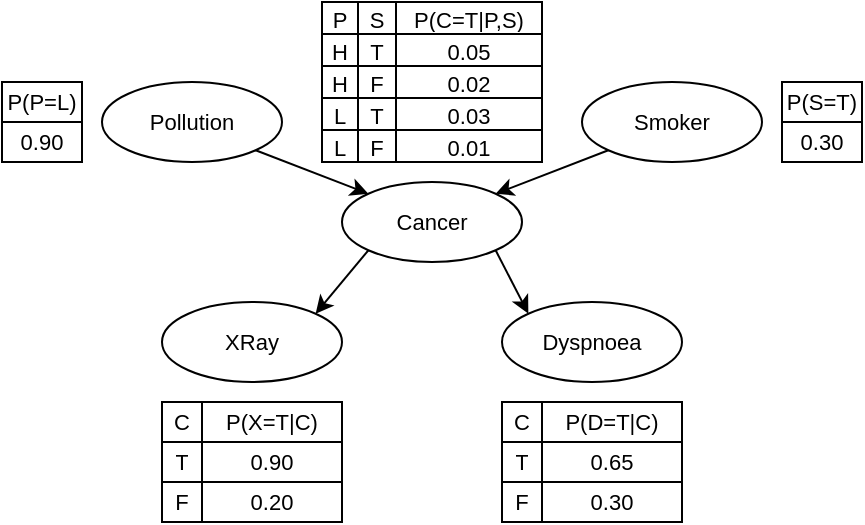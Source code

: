 <mxfile version="26.0.3">
  <diagram name="Page-1" id="vk3FCZa8qpydm1qLOxvx">
    <mxGraphModel dx="981" dy="559" grid="1" gridSize="10" guides="1" tooltips="1" connect="1" arrows="1" fold="1" page="1" pageScale="1" pageWidth="850" pageHeight="1100" math="0" shadow="0">
      <root>
        <mxCell id="0" />
        <mxCell id="1" parent="0" />
        <mxCell id="VUqLvzfOgISOAL3P8d6s-145" value="Pollution" style="ellipse;whiteSpace=wrap;html=1;fontFamily=Helvetica;fontSize=11;fontColor=default;labelBackgroundColor=default;" vertex="1" parent="1">
          <mxGeometry x="180" y="90" width="90" height="40" as="geometry" />
        </mxCell>
        <mxCell id="VUqLvzfOgISOAL3P8d6s-146" value="Smoker" style="ellipse;whiteSpace=wrap;html=1;fontFamily=Helvetica;fontSize=11;fontColor=default;labelBackgroundColor=default;" vertex="1" parent="1">
          <mxGeometry x="420" y="90" width="90" height="40" as="geometry" />
        </mxCell>
        <mxCell id="VUqLvzfOgISOAL3P8d6s-147" value="Cancer" style="ellipse;whiteSpace=wrap;html=1;fontFamily=Helvetica;fontSize=11;fontColor=default;labelBackgroundColor=default;" vertex="1" parent="1">
          <mxGeometry x="300" y="140" width="90" height="40" as="geometry" />
        </mxCell>
        <mxCell id="VUqLvzfOgISOAL3P8d6s-148" value="XRay" style="ellipse;whiteSpace=wrap;html=1;fontFamily=Helvetica;fontSize=11;fontColor=default;labelBackgroundColor=default;" vertex="1" parent="1">
          <mxGeometry x="210" y="200" width="90" height="40" as="geometry" />
        </mxCell>
        <mxCell id="VUqLvzfOgISOAL3P8d6s-149" value="Dyspnoea" style="ellipse;whiteSpace=wrap;html=1;fontFamily=Helvetica;fontSize=11;fontColor=default;labelBackgroundColor=default;" vertex="1" parent="1">
          <mxGeometry x="380" y="200" width="90" height="40" as="geometry" />
        </mxCell>
        <mxCell id="VUqLvzfOgISOAL3P8d6s-150" value="" style="endArrow=classic;html=1;rounded=0;strokeColor=default;align=center;verticalAlign=middle;fontFamily=Helvetica;fontSize=11;fontColor=default;labelBackgroundColor=default;entryX=0;entryY=0;entryDx=0;entryDy=0;exitX=1;exitY=1;exitDx=0;exitDy=0;" edge="1" parent="1" source="VUqLvzfOgISOAL3P8d6s-145" target="VUqLvzfOgISOAL3P8d6s-147">
          <mxGeometry width="50" height="50" relative="1" as="geometry">
            <mxPoint x="340" y="240" as="sourcePoint" />
            <mxPoint x="390" y="190" as="targetPoint" />
          </mxGeometry>
        </mxCell>
        <mxCell id="VUqLvzfOgISOAL3P8d6s-151" value="" style="endArrow=classic;html=1;rounded=0;strokeColor=default;align=center;verticalAlign=middle;fontFamily=Helvetica;fontSize=11;fontColor=default;labelBackgroundColor=default;exitX=0;exitY=1;exitDx=0;exitDy=0;entryX=1;entryY=0;entryDx=0;entryDy=0;" edge="1" parent="1" source="VUqLvzfOgISOAL3P8d6s-147" target="VUqLvzfOgISOAL3P8d6s-148">
          <mxGeometry width="50" height="50" relative="1" as="geometry">
            <mxPoint x="297" y="124" as="sourcePoint" />
            <mxPoint x="260" y="190" as="targetPoint" />
          </mxGeometry>
        </mxCell>
        <mxCell id="VUqLvzfOgISOAL3P8d6s-153" value="" style="endArrow=classic;html=1;rounded=0;strokeColor=default;align=center;verticalAlign=middle;fontFamily=Helvetica;fontSize=11;fontColor=default;labelBackgroundColor=default;exitX=1;exitY=1;exitDx=0;exitDy=0;entryX=0;entryY=0;entryDx=0;entryDy=0;" edge="1" parent="1" source="VUqLvzfOgISOAL3P8d6s-147" target="VUqLvzfOgISOAL3P8d6s-149">
          <mxGeometry width="50" height="50" relative="1" as="geometry">
            <mxPoint x="323" y="184" as="sourcePoint" />
            <mxPoint x="297" y="216" as="targetPoint" />
          </mxGeometry>
        </mxCell>
        <mxCell id="VUqLvzfOgISOAL3P8d6s-154" value="" style="endArrow=classic;html=1;rounded=0;strokeColor=default;align=center;verticalAlign=middle;fontFamily=Helvetica;fontSize=11;fontColor=default;labelBackgroundColor=default;exitX=0;exitY=1;exitDx=0;exitDy=0;entryX=1;entryY=0;entryDx=0;entryDy=0;" edge="1" parent="1" source="VUqLvzfOgISOAL3P8d6s-146" target="VUqLvzfOgISOAL3P8d6s-147">
          <mxGeometry width="50" height="50" relative="1" as="geometry">
            <mxPoint x="387" y="184" as="sourcePoint" />
            <mxPoint x="403" y="216" as="targetPoint" />
          </mxGeometry>
        </mxCell>
        <mxCell id="VUqLvzfOgISOAL3P8d6s-213" value="" style="shape=table;startSize=0;container=1;collapsible=0;childLayout=tableLayout;fontFamily=Helvetica;fontSize=11;fontColor=default;labelBackgroundColor=default;" vertex="1" parent="1">
          <mxGeometry x="520" y="90" width="40" height="40" as="geometry" />
        </mxCell>
        <mxCell id="VUqLvzfOgISOAL3P8d6s-214" value="" style="shape=tableRow;horizontal=0;startSize=0;swimlaneHead=0;swimlaneBody=0;strokeColor=inherit;top=0;left=0;bottom=0;right=0;collapsible=0;dropTarget=0;fillColor=none;points=[[0,0.5],[1,0.5]];portConstraint=eastwest;fontFamily=Helvetica;fontSize=11;fontColor=default;labelBackgroundColor=default;" vertex="1" parent="VUqLvzfOgISOAL3P8d6s-213">
          <mxGeometry width="40" height="20" as="geometry" />
        </mxCell>
        <mxCell id="VUqLvzfOgISOAL3P8d6s-215" value="P(S=T)" style="shape=partialRectangle;html=1;whiteSpace=wrap;connectable=0;strokeColor=inherit;overflow=hidden;fillColor=none;top=0;left=0;bottom=0;right=0;pointerEvents=1;fontFamily=Helvetica;fontSize=11;fontColor=default;labelBackgroundColor=default;" vertex="1" parent="VUqLvzfOgISOAL3P8d6s-214">
          <mxGeometry width="40" height="20" as="geometry">
            <mxRectangle width="40" height="20" as="alternateBounds" />
          </mxGeometry>
        </mxCell>
        <mxCell id="VUqLvzfOgISOAL3P8d6s-216" value="" style="shape=tableRow;horizontal=0;startSize=0;swimlaneHead=0;swimlaneBody=0;strokeColor=inherit;top=0;left=0;bottom=0;right=0;collapsible=0;dropTarget=0;fillColor=none;points=[[0,0.5],[1,0.5]];portConstraint=eastwest;fontFamily=Helvetica;fontSize=11;fontColor=default;labelBackgroundColor=default;" vertex="1" parent="VUqLvzfOgISOAL3P8d6s-213">
          <mxGeometry y="20" width="40" height="20" as="geometry" />
        </mxCell>
        <mxCell id="VUqLvzfOgISOAL3P8d6s-217" value="0.30" style="shape=partialRectangle;html=1;whiteSpace=wrap;connectable=0;strokeColor=inherit;overflow=hidden;fillColor=none;top=0;left=0;bottom=0;right=0;pointerEvents=1;fontFamily=Helvetica;fontSize=11;fontColor=default;labelBackgroundColor=default;" vertex="1" parent="VUqLvzfOgISOAL3P8d6s-216">
          <mxGeometry width="40" height="20" as="geometry">
            <mxRectangle width="40" height="20" as="alternateBounds" />
          </mxGeometry>
        </mxCell>
        <mxCell id="VUqLvzfOgISOAL3P8d6s-223" value="" style="shape=table;startSize=0;container=1;collapsible=0;childLayout=tableLayout;fontFamily=Helvetica;fontSize=11;fontColor=default;labelBackgroundColor=default;" vertex="1" parent="1">
          <mxGeometry x="380" y="250" width="90" height="60" as="geometry" />
        </mxCell>
        <mxCell id="VUqLvzfOgISOAL3P8d6s-224" value="" style="shape=tableRow;horizontal=0;startSize=0;swimlaneHead=0;swimlaneBody=0;strokeColor=inherit;top=0;left=0;bottom=0;right=0;collapsible=0;dropTarget=0;fillColor=none;points=[[0,0.5],[1,0.5]];portConstraint=eastwest;fontFamily=Helvetica;fontSize=11;fontColor=default;labelBackgroundColor=default;" vertex="1" parent="VUqLvzfOgISOAL3P8d6s-223">
          <mxGeometry width="90" height="20" as="geometry" />
        </mxCell>
        <mxCell id="VUqLvzfOgISOAL3P8d6s-225" value="C" style="shape=partialRectangle;html=1;whiteSpace=wrap;connectable=0;strokeColor=inherit;overflow=hidden;fillColor=none;top=0;left=0;bottom=0;right=0;pointerEvents=1;fontFamily=Helvetica;fontSize=11;fontColor=default;labelBackgroundColor=default;" vertex="1" parent="VUqLvzfOgISOAL3P8d6s-224">
          <mxGeometry width="20" height="20" as="geometry">
            <mxRectangle width="20" height="20" as="alternateBounds" />
          </mxGeometry>
        </mxCell>
        <mxCell id="VUqLvzfOgISOAL3P8d6s-226" value="P(D=T|C)" style="shape=partialRectangle;html=1;whiteSpace=wrap;connectable=0;strokeColor=inherit;overflow=hidden;fillColor=none;top=0;left=0;bottom=0;right=0;pointerEvents=1;fontFamily=Helvetica;fontSize=11;fontColor=default;labelBackgroundColor=default;" vertex="1" parent="VUqLvzfOgISOAL3P8d6s-224">
          <mxGeometry x="20" width="70" height="20" as="geometry">
            <mxRectangle width="70" height="20" as="alternateBounds" />
          </mxGeometry>
        </mxCell>
        <mxCell id="VUqLvzfOgISOAL3P8d6s-227" value="" style="shape=tableRow;horizontal=0;startSize=0;swimlaneHead=0;swimlaneBody=0;strokeColor=inherit;top=0;left=0;bottom=0;right=0;collapsible=0;dropTarget=0;fillColor=none;points=[[0,0.5],[1,0.5]];portConstraint=eastwest;fontFamily=Helvetica;fontSize=11;fontColor=default;labelBackgroundColor=default;" vertex="1" parent="VUqLvzfOgISOAL3P8d6s-223">
          <mxGeometry y="20" width="90" height="20" as="geometry" />
        </mxCell>
        <mxCell id="VUqLvzfOgISOAL3P8d6s-228" value="T" style="shape=partialRectangle;html=1;whiteSpace=wrap;connectable=0;strokeColor=inherit;overflow=hidden;fillColor=none;top=0;left=0;bottom=0;right=0;pointerEvents=1;fontFamily=Helvetica;fontSize=11;fontColor=default;labelBackgroundColor=default;" vertex="1" parent="VUqLvzfOgISOAL3P8d6s-227">
          <mxGeometry width="20" height="20" as="geometry">
            <mxRectangle width="20" height="20" as="alternateBounds" />
          </mxGeometry>
        </mxCell>
        <mxCell id="VUqLvzfOgISOAL3P8d6s-229" value="0.65" style="shape=partialRectangle;html=1;whiteSpace=wrap;connectable=0;strokeColor=inherit;overflow=hidden;fillColor=none;top=0;left=0;bottom=0;right=0;pointerEvents=1;fontFamily=Helvetica;fontSize=11;fontColor=default;labelBackgroundColor=default;" vertex="1" parent="VUqLvzfOgISOAL3P8d6s-227">
          <mxGeometry x="20" width="70" height="20" as="geometry">
            <mxRectangle width="70" height="20" as="alternateBounds" />
          </mxGeometry>
        </mxCell>
        <mxCell id="VUqLvzfOgISOAL3P8d6s-230" value="" style="shape=tableRow;horizontal=0;startSize=0;swimlaneHead=0;swimlaneBody=0;strokeColor=inherit;top=0;left=0;bottom=0;right=0;collapsible=0;dropTarget=0;fillColor=none;points=[[0,0.5],[1,0.5]];portConstraint=eastwest;fontFamily=Helvetica;fontSize=11;fontColor=default;labelBackgroundColor=default;" vertex="1" parent="VUqLvzfOgISOAL3P8d6s-223">
          <mxGeometry y="40" width="90" height="20" as="geometry" />
        </mxCell>
        <mxCell id="VUqLvzfOgISOAL3P8d6s-231" value="F" style="shape=partialRectangle;html=1;whiteSpace=wrap;connectable=0;strokeColor=inherit;overflow=hidden;fillColor=none;top=0;left=0;bottom=0;right=0;pointerEvents=1;fontFamily=Helvetica;fontSize=11;fontColor=default;labelBackgroundColor=default;" vertex="1" parent="VUqLvzfOgISOAL3P8d6s-230">
          <mxGeometry width="20" height="20" as="geometry">
            <mxRectangle width="20" height="20" as="alternateBounds" />
          </mxGeometry>
        </mxCell>
        <mxCell id="VUqLvzfOgISOAL3P8d6s-232" value="0.30" style="shape=partialRectangle;html=1;whiteSpace=wrap;connectable=0;strokeColor=inherit;overflow=hidden;fillColor=none;top=0;left=0;bottom=0;right=0;pointerEvents=1;fontFamily=Helvetica;fontSize=11;fontColor=default;labelBackgroundColor=default;" vertex="1" parent="VUqLvzfOgISOAL3P8d6s-230">
          <mxGeometry x="20" width="70" height="20" as="geometry">
            <mxRectangle width="70" height="20" as="alternateBounds" />
          </mxGeometry>
        </mxCell>
        <mxCell id="VUqLvzfOgISOAL3P8d6s-234" value="" style="shape=table;startSize=0;container=1;collapsible=0;childLayout=tableLayout;fontFamily=Helvetica;fontSize=11;fontColor=default;labelBackgroundColor=default;" vertex="1" parent="1">
          <mxGeometry x="210" y="250" width="90" height="60" as="geometry" />
        </mxCell>
        <mxCell id="VUqLvzfOgISOAL3P8d6s-235" value="" style="shape=tableRow;horizontal=0;startSize=0;swimlaneHead=0;swimlaneBody=0;strokeColor=inherit;top=0;left=0;bottom=0;right=0;collapsible=0;dropTarget=0;fillColor=none;points=[[0,0.5],[1,0.5]];portConstraint=eastwest;fontFamily=Helvetica;fontSize=11;fontColor=default;labelBackgroundColor=default;" vertex="1" parent="VUqLvzfOgISOAL3P8d6s-234">
          <mxGeometry width="90" height="20" as="geometry" />
        </mxCell>
        <mxCell id="VUqLvzfOgISOAL3P8d6s-236" value="C" style="shape=partialRectangle;html=1;whiteSpace=wrap;connectable=0;strokeColor=inherit;overflow=hidden;fillColor=none;top=0;left=0;bottom=0;right=0;pointerEvents=1;fontFamily=Helvetica;fontSize=11;fontColor=default;labelBackgroundColor=default;" vertex="1" parent="VUqLvzfOgISOAL3P8d6s-235">
          <mxGeometry width="20" height="20" as="geometry">
            <mxRectangle width="20" height="20" as="alternateBounds" />
          </mxGeometry>
        </mxCell>
        <mxCell id="VUqLvzfOgISOAL3P8d6s-237" value="P(X=T|C)" style="shape=partialRectangle;html=1;whiteSpace=wrap;connectable=0;strokeColor=inherit;overflow=hidden;fillColor=none;top=0;left=0;bottom=0;right=0;pointerEvents=1;fontFamily=Helvetica;fontSize=11;fontColor=default;labelBackgroundColor=default;" vertex="1" parent="VUqLvzfOgISOAL3P8d6s-235">
          <mxGeometry x="20" width="70" height="20" as="geometry">
            <mxRectangle width="70" height="20" as="alternateBounds" />
          </mxGeometry>
        </mxCell>
        <mxCell id="VUqLvzfOgISOAL3P8d6s-238" value="" style="shape=tableRow;horizontal=0;startSize=0;swimlaneHead=0;swimlaneBody=0;strokeColor=inherit;top=0;left=0;bottom=0;right=0;collapsible=0;dropTarget=0;fillColor=none;points=[[0,0.5],[1,0.5]];portConstraint=eastwest;fontFamily=Helvetica;fontSize=11;fontColor=default;labelBackgroundColor=default;" vertex="1" parent="VUqLvzfOgISOAL3P8d6s-234">
          <mxGeometry y="20" width="90" height="20" as="geometry" />
        </mxCell>
        <mxCell id="VUqLvzfOgISOAL3P8d6s-239" value="T" style="shape=partialRectangle;html=1;whiteSpace=wrap;connectable=0;strokeColor=inherit;overflow=hidden;fillColor=none;top=0;left=0;bottom=0;right=0;pointerEvents=1;fontFamily=Helvetica;fontSize=11;fontColor=default;labelBackgroundColor=default;" vertex="1" parent="VUqLvzfOgISOAL3P8d6s-238">
          <mxGeometry width="20" height="20" as="geometry">
            <mxRectangle width="20" height="20" as="alternateBounds" />
          </mxGeometry>
        </mxCell>
        <mxCell id="VUqLvzfOgISOAL3P8d6s-240" value="0.90" style="shape=partialRectangle;html=1;whiteSpace=wrap;connectable=0;strokeColor=inherit;overflow=hidden;fillColor=none;top=0;left=0;bottom=0;right=0;pointerEvents=1;fontFamily=Helvetica;fontSize=11;fontColor=default;labelBackgroundColor=default;" vertex="1" parent="VUqLvzfOgISOAL3P8d6s-238">
          <mxGeometry x="20" width="70" height="20" as="geometry">
            <mxRectangle width="70" height="20" as="alternateBounds" />
          </mxGeometry>
        </mxCell>
        <mxCell id="VUqLvzfOgISOAL3P8d6s-241" value="" style="shape=tableRow;horizontal=0;startSize=0;swimlaneHead=0;swimlaneBody=0;strokeColor=inherit;top=0;left=0;bottom=0;right=0;collapsible=0;dropTarget=0;fillColor=none;points=[[0,0.5],[1,0.5]];portConstraint=eastwest;fontFamily=Helvetica;fontSize=11;fontColor=default;labelBackgroundColor=default;" vertex="1" parent="VUqLvzfOgISOAL3P8d6s-234">
          <mxGeometry y="40" width="90" height="20" as="geometry" />
        </mxCell>
        <mxCell id="VUqLvzfOgISOAL3P8d6s-242" value="F" style="shape=partialRectangle;html=1;whiteSpace=wrap;connectable=0;strokeColor=inherit;overflow=hidden;fillColor=none;top=0;left=0;bottom=0;right=0;pointerEvents=1;fontFamily=Helvetica;fontSize=11;fontColor=default;labelBackgroundColor=default;" vertex="1" parent="VUqLvzfOgISOAL3P8d6s-241">
          <mxGeometry width="20" height="20" as="geometry">
            <mxRectangle width="20" height="20" as="alternateBounds" />
          </mxGeometry>
        </mxCell>
        <mxCell id="VUqLvzfOgISOAL3P8d6s-243" value="0.20" style="shape=partialRectangle;html=1;whiteSpace=wrap;connectable=0;strokeColor=inherit;overflow=hidden;fillColor=none;top=0;left=0;bottom=0;right=0;pointerEvents=1;fontFamily=Helvetica;fontSize=11;fontColor=default;labelBackgroundColor=default;" vertex="1" parent="VUqLvzfOgISOAL3P8d6s-241">
          <mxGeometry x="20" width="70" height="20" as="geometry">
            <mxRectangle width="70" height="20" as="alternateBounds" />
          </mxGeometry>
        </mxCell>
        <mxCell id="VUqLvzfOgISOAL3P8d6s-244" value="" style="shape=table;startSize=0;container=1;collapsible=0;childLayout=tableLayout;fontFamily=Helvetica;fontSize=11;fontColor=default;labelBackgroundColor=default;" vertex="1" parent="1">
          <mxGeometry x="130" y="90" width="40" height="40" as="geometry" />
        </mxCell>
        <mxCell id="VUqLvzfOgISOAL3P8d6s-245" value="" style="shape=tableRow;horizontal=0;startSize=0;swimlaneHead=0;swimlaneBody=0;strokeColor=inherit;top=0;left=0;bottom=0;right=0;collapsible=0;dropTarget=0;fillColor=none;points=[[0,0.5],[1,0.5]];portConstraint=eastwest;fontFamily=Helvetica;fontSize=11;fontColor=default;labelBackgroundColor=default;" vertex="1" parent="VUqLvzfOgISOAL3P8d6s-244">
          <mxGeometry width="40" height="20" as="geometry" />
        </mxCell>
        <mxCell id="VUqLvzfOgISOAL3P8d6s-246" value="P(P=L)" style="shape=partialRectangle;html=1;whiteSpace=wrap;connectable=0;strokeColor=inherit;overflow=hidden;fillColor=none;top=0;left=0;bottom=0;right=0;pointerEvents=1;fontFamily=Helvetica;fontSize=11;fontColor=default;labelBackgroundColor=default;" vertex="1" parent="VUqLvzfOgISOAL3P8d6s-245">
          <mxGeometry width="40" height="20" as="geometry">
            <mxRectangle width="40" height="20" as="alternateBounds" />
          </mxGeometry>
        </mxCell>
        <mxCell id="VUqLvzfOgISOAL3P8d6s-247" value="" style="shape=tableRow;horizontal=0;startSize=0;swimlaneHead=0;swimlaneBody=0;strokeColor=inherit;top=0;left=0;bottom=0;right=0;collapsible=0;dropTarget=0;fillColor=none;points=[[0,0.5],[1,0.5]];portConstraint=eastwest;fontFamily=Helvetica;fontSize=11;fontColor=default;labelBackgroundColor=default;" vertex="1" parent="VUqLvzfOgISOAL3P8d6s-244">
          <mxGeometry y="20" width="40" height="20" as="geometry" />
        </mxCell>
        <mxCell id="VUqLvzfOgISOAL3P8d6s-248" value="0.90" style="shape=partialRectangle;html=1;whiteSpace=wrap;connectable=0;strokeColor=inherit;overflow=hidden;fillColor=none;top=0;left=0;bottom=0;right=0;pointerEvents=1;fontFamily=Helvetica;fontSize=11;fontColor=default;labelBackgroundColor=default;" vertex="1" parent="VUqLvzfOgISOAL3P8d6s-247">
          <mxGeometry width="40" height="20" as="geometry">
            <mxRectangle width="40" height="20" as="alternateBounds" />
          </mxGeometry>
        </mxCell>
        <mxCell id="VUqLvzfOgISOAL3P8d6s-249" value="" style="shape=table;startSize=0;container=1;collapsible=0;childLayout=tableLayout;fontFamily=Helvetica;fontSize=11;fontColor=default;labelBackgroundColor=default;" vertex="1" parent="1">
          <mxGeometry x="290" y="50" width="110" height="80" as="geometry" />
        </mxCell>
        <mxCell id="VUqLvzfOgISOAL3P8d6s-250" value="" style="shape=tableRow;horizontal=0;startSize=0;swimlaneHead=0;swimlaneBody=0;strokeColor=inherit;top=0;left=0;bottom=0;right=0;collapsible=0;dropTarget=0;fillColor=none;points=[[0,0.5],[1,0.5]];portConstraint=eastwest;fontFamily=Helvetica;fontSize=11;fontColor=default;labelBackgroundColor=default;" vertex="1" parent="VUqLvzfOgISOAL3P8d6s-249">
          <mxGeometry width="110" height="16" as="geometry" />
        </mxCell>
        <mxCell id="VUqLvzfOgISOAL3P8d6s-251" value="P" style="shape=partialRectangle;html=1;whiteSpace=wrap;connectable=0;strokeColor=inherit;overflow=hidden;fillColor=none;top=0;left=0;bottom=0;right=0;pointerEvents=1;fontFamily=Helvetica;fontSize=11;fontColor=default;labelBackgroundColor=default;" vertex="1" parent="VUqLvzfOgISOAL3P8d6s-250">
          <mxGeometry width="18" height="16" as="geometry">
            <mxRectangle width="18" height="16" as="alternateBounds" />
          </mxGeometry>
        </mxCell>
        <mxCell id="VUqLvzfOgISOAL3P8d6s-252" value="S" style="shape=partialRectangle;html=1;whiteSpace=wrap;connectable=0;strokeColor=inherit;overflow=hidden;fillColor=none;top=0;left=0;bottom=0;right=0;pointerEvents=1;fontFamily=Helvetica;fontSize=11;fontColor=default;labelBackgroundColor=default;" vertex="1" parent="VUqLvzfOgISOAL3P8d6s-250">
          <mxGeometry x="18" width="19" height="16" as="geometry">
            <mxRectangle width="19" height="16" as="alternateBounds" />
          </mxGeometry>
        </mxCell>
        <mxCell id="VUqLvzfOgISOAL3P8d6s-253" value="P(C=T|P,S)" style="shape=partialRectangle;html=1;whiteSpace=wrap;connectable=0;strokeColor=inherit;overflow=hidden;fillColor=none;top=0;left=0;bottom=0;right=0;pointerEvents=1;fontFamily=Helvetica;fontSize=11;fontColor=default;labelBackgroundColor=default;" vertex="1" parent="VUqLvzfOgISOAL3P8d6s-250">
          <mxGeometry x="37" width="73" height="16" as="geometry">
            <mxRectangle width="73" height="16" as="alternateBounds" />
          </mxGeometry>
        </mxCell>
        <mxCell id="VUqLvzfOgISOAL3P8d6s-254" value="" style="shape=tableRow;horizontal=0;startSize=0;swimlaneHead=0;swimlaneBody=0;strokeColor=inherit;top=0;left=0;bottom=0;right=0;collapsible=0;dropTarget=0;fillColor=none;points=[[0,0.5],[1,0.5]];portConstraint=eastwest;fontFamily=Helvetica;fontSize=11;fontColor=default;labelBackgroundColor=default;" vertex="1" parent="VUqLvzfOgISOAL3P8d6s-249">
          <mxGeometry y="16" width="110" height="16" as="geometry" />
        </mxCell>
        <mxCell id="VUqLvzfOgISOAL3P8d6s-255" value="H" style="shape=partialRectangle;html=1;whiteSpace=wrap;connectable=0;strokeColor=inherit;overflow=hidden;fillColor=none;top=0;left=0;bottom=0;right=0;pointerEvents=1;fontFamily=Helvetica;fontSize=11;fontColor=default;labelBackgroundColor=default;" vertex="1" parent="VUqLvzfOgISOAL3P8d6s-254">
          <mxGeometry width="18" height="16" as="geometry">
            <mxRectangle width="18" height="16" as="alternateBounds" />
          </mxGeometry>
        </mxCell>
        <mxCell id="VUqLvzfOgISOAL3P8d6s-256" value="T" style="shape=partialRectangle;html=1;whiteSpace=wrap;connectable=0;strokeColor=inherit;overflow=hidden;fillColor=none;top=0;left=0;bottom=0;right=0;pointerEvents=1;fontFamily=Helvetica;fontSize=11;fontColor=default;labelBackgroundColor=default;" vertex="1" parent="VUqLvzfOgISOAL3P8d6s-254">
          <mxGeometry x="18" width="19" height="16" as="geometry">
            <mxRectangle width="19" height="16" as="alternateBounds" />
          </mxGeometry>
        </mxCell>
        <mxCell id="VUqLvzfOgISOAL3P8d6s-257" value="0.05" style="shape=partialRectangle;html=1;whiteSpace=wrap;connectable=0;strokeColor=inherit;overflow=hidden;fillColor=none;top=0;left=0;bottom=0;right=0;pointerEvents=1;fontFamily=Helvetica;fontSize=11;fontColor=default;labelBackgroundColor=default;" vertex="1" parent="VUqLvzfOgISOAL3P8d6s-254">
          <mxGeometry x="37" width="73" height="16" as="geometry">
            <mxRectangle width="73" height="16" as="alternateBounds" />
          </mxGeometry>
        </mxCell>
        <mxCell id="VUqLvzfOgISOAL3P8d6s-258" value="" style="shape=tableRow;horizontal=0;startSize=0;swimlaneHead=0;swimlaneBody=0;strokeColor=inherit;top=0;left=0;bottom=0;right=0;collapsible=0;dropTarget=0;fillColor=none;points=[[0,0.5],[1,0.5]];portConstraint=eastwest;fontFamily=Helvetica;fontSize=11;fontColor=default;labelBackgroundColor=default;" vertex="1" parent="VUqLvzfOgISOAL3P8d6s-249">
          <mxGeometry y="32" width="110" height="16" as="geometry" />
        </mxCell>
        <mxCell id="VUqLvzfOgISOAL3P8d6s-259" value="H" style="shape=partialRectangle;html=1;whiteSpace=wrap;connectable=0;strokeColor=inherit;overflow=hidden;fillColor=none;top=0;left=0;bottom=0;right=0;pointerEvents=1;fontFamily=Helvetica;fontSize=11;fontColor=default;labelBackgroundColor=default;" vertex="1" parent="VUqLvzfOgISOAL3P8d6s-258">
          <mxGeometry width="18" height="16" as="geometry">
            <mxRectangle width="18" height="16" as="alternateBounds" />
          </mxGeometry>
        </mxCell>
        <mxCell id="VUqLvzfOgISOAL3P8d6s-260" value="F" style="shape=partialRectangle;html=1;whiteSpace=wrap;connectable=0;strokeColor=inherit;overflow=hidden;fillColor=none;top=0;left=0;bottom=0;right=0;pointerEvents=1;fontFamily=Helvetica;fontSize=11;fontColor=default;labelBackgroundColor=default;" vertex="1" parent="VUqLvzfOgISOAL3P8d6s-258">
          <mxGeometry x="18" width="19" height="16" as="geometry">
            <mxRectangle width="19" height="16" as="alternateBounds" />
          </mxGeometry>
        </mxCell>
        <mxCell id="VUqLvzfOgISOAL3P8d6s-261" value="0.02" style="shape=partialRectangle;html=1;whiteSpace=wrap;connectable=0;strokeColor=inherit;overflow=hidden;fillColor=none;top=0;left=0;bottom=0;right=0;pointerEvents=1;fontFamily=Helvetica;fontSize=11;fontColor=default;labelBackgroundColor=default;" vertex="1" parent="VUqLvzfOgISOAL3P8d6s-258">
          <mxGeometry x="37" width="73" height="16" as="geometry">
            <mxRectangle width="73" height="16" as="alternateBounds" />
          </mxGeometry>
        </mxCell>
        <mxCell id="VUqLvzfOgISOAL3P8d6s-262" value="" style="shape=tableRow;horizontal=0;startSize=0;swimlaneHead=0;swimlaneBody=0;strokeColor=inherit;top=0;left=0;bottom=0;right=0;collapsible=0;dropTarget=0;fillColor=none;points=[[0,0.5],[1,0.5]];portConstraint=eastwest;fontFamily=Helvetica;fontSize=11;fontColor=default;labelBackgroundColor=default;" vertex="1" parent="VUqLvzfOgISOAL3P8d6s-249">
          <mxGeometry y="48" width="110" height="16" as="geometry" />
        </mxCell>
        <mxCell id="VUqLvzfOgISOAL3P8d6s-263" value="L" style="shape=partialRectangle;html=1;whiteSpace=wrap;connectable=0;strokeColor=inherit;overflow=hidden;fillColor=none;top=0;left=0;bottom=0;right=0;pointerEvents=1;fontFamily=Helvetica;fontSize=11;fontColor=default;labelBackgroundColor=default;" vertex="1" parent="VUqLvzfOgISOAL3P8d6s-262">
          <mxGeometry width="18" height="16" as="geometry">
            <mxRectangle width="18" height="16" as="alternateBounds" />
          </mxGeometry>
        </mxCell>
        <mxCell id="VUqLvzfOgISOAL3P8d6s-264" value="T" style="shape=partialRectangle;html=1;whiteSpace=wrap;connectable=0;strokeColor=inherit;overflow=hidden;fillColor=none;top=0;left=0;bottom=0;right=0;pointerEvents=1;fontFamily=Helvetica;fontSize=11;fontColor=default;labelBackgroundColor=default;" vertex="1" parent="VUqLvzfOgISOAL3P8d6s-262">
          <mxGeometry x="18" width="19" height="16" as="geometry">
            <mxRectangle width="19" height="16" as="alternateBounds" />
          </mxGeometry>
        </mxCell>
        <mxCell id="VUqLvzfOgISOAL3P8d6s-265" value="0.03" style="shape=partialRectangle;html=1;whiteSpace=wrap;connectable=0;strokeColor=inherit;overflow=hidden;fillColor=none;top=0;left=0;bottom=0;right=0;pointerEvents=1;fontFamily=Helvetica;fontSize=11;fontColor=default;labelBackgroundColor=default;" vertex="1" parent="VUqLvzfOgISOAL3P8d6s-262">
          <mxGeometry x="37" width="73" height="16" as="geometry">
            <mxRectangle width="73" height="16" as="alternateBounds" />
          </mxGeometry>
        </mxCell>
        <mxCell id="VUqLvzfOgISOAL3P8d6s-266" value="" style="shape=tableRow;horizontal=0;startSize=0;swimlaneHead=0;swimlaneBody=0;strokeColor=inherit;top=0;left=0;bottom=0;right=0;collapsible=0;dropTarget=0;fillColor=none;points=[[0,0.5],[1,0.5]];portConstraint=eastwest;fontFamily=Helvetica;fontSize=11;fontColor=default;labelBackgroundColor=default;" vertex="1" parent="VUqLvzfOgISOAL3P8d6s-249">
          <mxGeometry y="64" width="110" height="16" as="geometry" />
        </mxCell>
        <mxCell id="VUqLvzfOgISOAL3P8d6s-267" value="L" style="shape=partialRectangle;html=1;whiteSpace=wrap;connectable=0;strokeColor=inherit;overflow=hidden;fillColor=none;top=0;left=0;bottom=0;right=0;pointerEvents=1;fontFamily=Helvetica;fontSize=11;fontColor=default;labelBackgroundColor=default;" vertex="1" parent="VUqLvzfOgISOAL3P8d6s-266">
          <mxGeometry width="18" height="16" as="geometry">
            <mxRectangle width="18" height="16" as="alternateBounds" />
          </mxGeometry>
        </mxCell>
        <mxCell id="VUqLvzfOgISOAL3P8d6s-268" value="F" style="shape=partialRectangle;html=1;whiteSpace=wrap;connectable=0;strokeColor=inherit;overflow=hidden;fillColor=none;top=0;left=0;bottom=0;right=0;pointerEvents=1;fontFamily=Helvetica;fontSize=11;fontColor=default;labelBackgroundColor=default;" vertex="1" parent="VUqLvzfOgISOAL3P8d6s-266">
          <mxGeometry x="18" width="19" height="16" as="geometry">
            <mxRectangle width="19" height="16" as="alternateBounds" />
          </mxGeometry>
        </mxCell>
        <mxCell id="VUqLvzfOgISOAL3P8d6s-269" value="0.01" style="shape=partialRectangle;html=1;whiteSpace=wrap;connectable=0;strokeColor=inherit;overflow=hidden;fillColor=none;top=0;left=0;bottom=0;right=0;pointerEvents=1;fontFamily=Helvetica;fontSize=11;fontColor=default;labelBackgroundColor=default;" vertex="1" parent="VUqLvzfOgISOAL3P8d6s-266">
          <mxGeometry x="37" width="73" height="16" as="geometry">
            <mxRectangle width="73" height="16" as="alternateBounds" />
          </mxGeometry>
        </mxCell>
      </root>
    </mxGraphModel>
  </diagram>
</mxfile>
